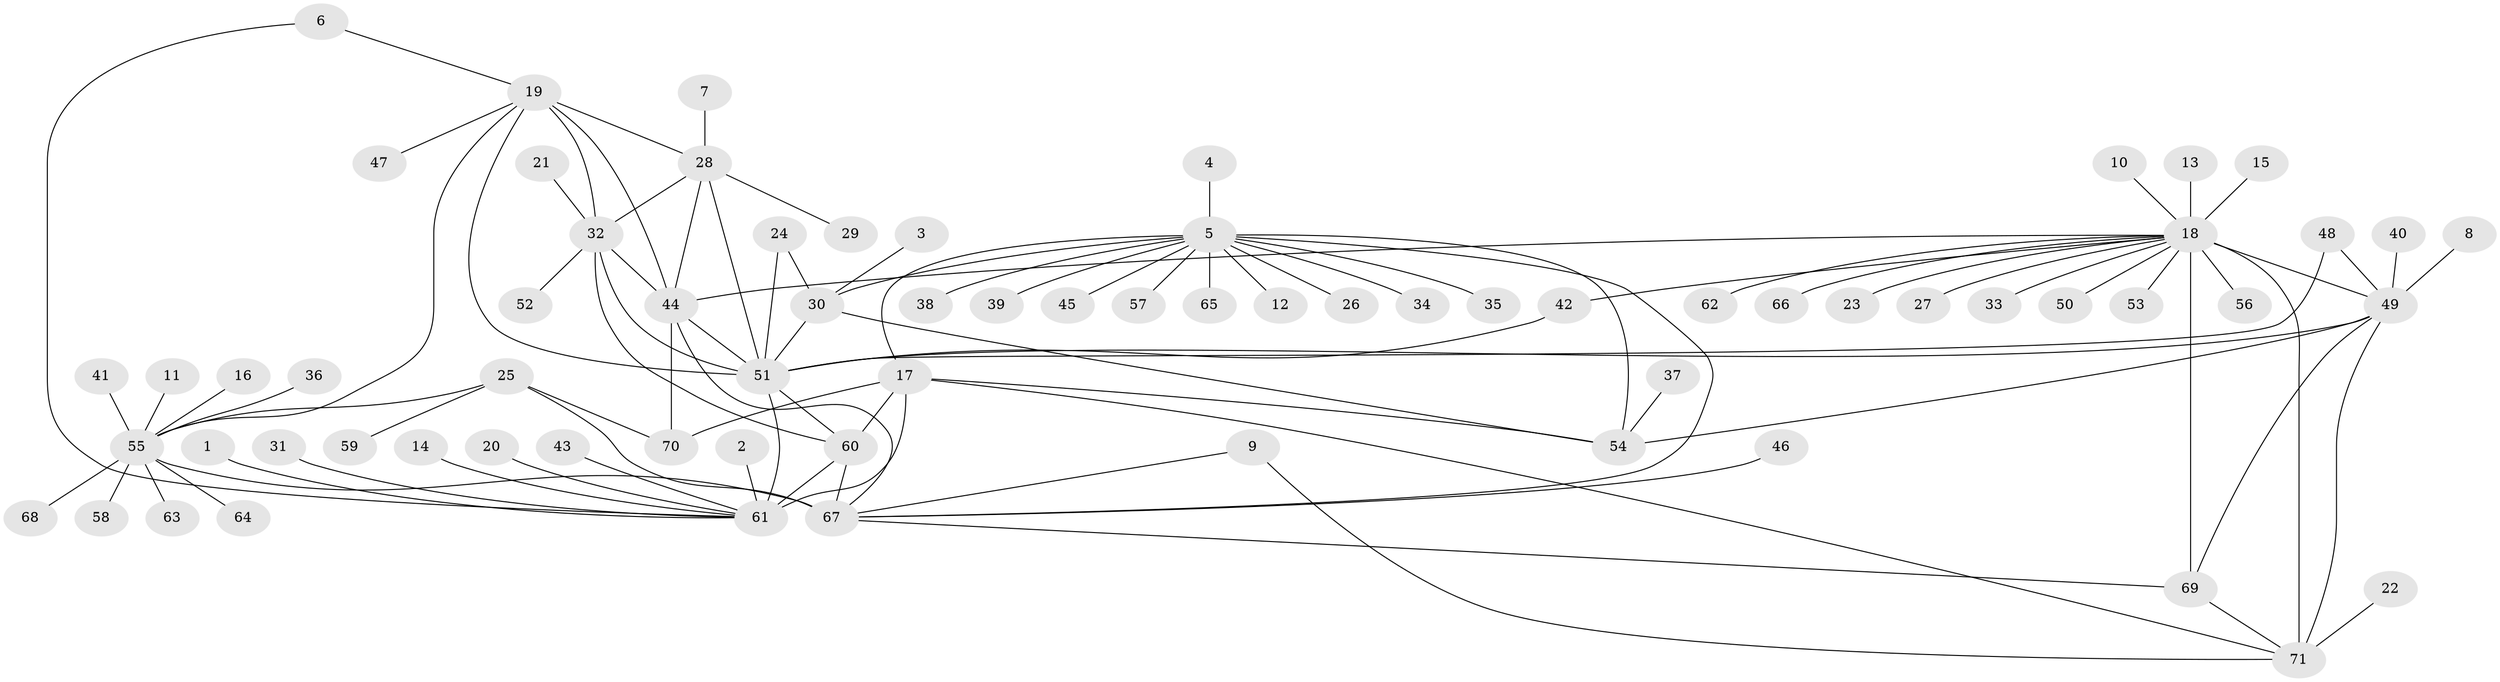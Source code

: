 // original degree distribution, {8: 0.028169014084507043, 12: 0.035211267605633804, 9: 0.056338028169014086, 13: 0.014084507042253521, 10: 0.035211267605633804, 7: 0.028169014084507043, 11: 0.028169014084507043, 14: 0.007042253521126761, 6: 0.014084507042253521, 1: 0.6126760563380281, 2: 0.11267605633802817, 3: 0.02112676056338028, 4: 0.007042253521126761}
// Generated by graph-tools (version 1.1) at 2025/02/03/09/25 03:02:37]
// undirected, 71 vertices, 100 edges
graph export_dot {
graph [start="1"]
  node [color=gray90,style=filled];
  1;
  2;
  3;
  4;
  5;
  6;
  7;
  8;
  9;
  10;
  11;
  12;
  13;
  14;
  15;
  16;
  17;
  18;
  19;
  20;
  21;
  22;
  23;
  24;
  25;
  26;
  27;
  28;
  29;
  30;
  31;
  32;
  33;
  34;
  35;
  36;
  37;
  38;
  39;
  40;
  41;
  42;
  43;
  44;
  45;
  46;
  47;
  48;
  49;
  50;
  51;
  52;
  53;
  54;
  55;
  56;
  57;
  58;
  59;
  60;
  61;
  62;
  63;
  64;
  65;
  66;
  67;
  68;
  69;
  70;
  71;
  1 -- 61 [weight=1.0];
  2 -- 61 [weight=1.0];
  3 -- 30 [weight=1.0];
  4 -- 5 [weight=1.0];
  5 -- 12 [weight=1.0];
  5 -- 17 [weight=1.0];
  5 -- 26 [weight=1.0];
  5 -- 30 [weight=5.0];
  5 -- 34 [weight=1.0];
  5 -- 35 [weight=1.0];
  5 -- 38 [weight=1.0];
  5 -- 39 [weight=1.0];
  5 -- 45 [weight=1.0];
  5 -- 54 [weight=5.0];
  5 -- 57 [weight=1.0];
  5 -- 65 [weight=1.0];
  5 -- 67 [weight=1.0];
  6 -- 19 [weight=1.0];
  6 -- 61 [weight=1.0];
  7 -- 28 [weight=1.0];
  8 -- 49 [weight=1.0];
  9 -- 67 [weight=1.0];
  9 -- 71 [weight=1.0];
  10 -- 18 [weight=1.0];
  11 -- 55 [weight=1.0];
  13 -- 18 [weight=1.0];
  14 -- 61 [weight=1.0];
  15 -- 18 [weight=1.0];
  16 -- 55 [weight=1.0];
  17 -- 54 [weight=1.0];
  17 -- 60 [weight=2.0];
  17 -- 61 [weight=8.0];
  17 -- 70 [weight=1.0];
  17 -- 71 [weight=1.0];
  18 -- 23 [weight=1.0];
  18 -- 27 [weight=1.0];
  18 -- 33 [weight=1.0];
  18 -- 42 [weight=1.0];
  18 -- 44 [weight=1.0];
  18 -- 49 [weight=4.0];
  18 -- 50 [weight=1.0];
  18 -- 53 [weight=1.0];
  18 -- 56 [weight=1.0];
  18 -- 62 [weight=1.0];
  18 -- 66 [weight=1.0];
  18 -- 69 [weight=4.0];
  18 -- 71 [weight=4.0];
  19 -- 28 [weight=2.0];
  19 -- 32 [weight=1.0];
  19 -- 44 [weight=2.0];
  19 -- 47 [weight=1.0];
  19 -- 51 [weight=2.0];
  19 -- 55 [weight=1.0];
  20 -- 61 [weight=1.0];
  21 -- 32 [weight=1.0];
  22 -- 71 [weight=1.0];
  24 -- 30 [weight=1.0];
  24 -- 51 [weight=1.0];
  25 -- 55 [weight=3.0];
  25 -- 59 [weight=1.0];
  25 -- 67 [weight=3.0];
  25 -- 70 [weight=1.0];
  28 -- 29 [weight=1.0];
  28 -- 32 [weight=2.0];
  28 -- 44 [weight=2.0];
  28 -- 51 [weight=4.0];
  30 -- 51 [weight=1.0];
  30 -- 54 [weight=1.0];
  31 -- 61 [weight=1.0];
  32 -- 44 [weight=1.0];
  32 -- 51 [weight=2.0];
  32 -- 52 [weight=1.0];
  32 -- 60 [weight=1.0];
  36 -- 55 [weight=1.0];
  37 -- 54 [weight=1.0];
  40 -- 49 [weight=1.0];
  41 -- 55 [weight=1.0];
  42 -- 51 [weight=1.0];
  43 -- 61 [weight=1.0];
  44 -- 51 [weight=2.0];
  44 -- 67 [weight=1.0];
  44 -- 70 [weight=1.0];
  46 -- 67 [weight=1.0];
  48 -- 49 [weight=1.0];
  48 -- 51 [weight=1.0];
  49 -- 51 [weight=1.0];
  49 -- 54 [weight=1.0];
  49 -- 69 [weight=1.0];
  49 -- 71 [weight=1.0];
  51 -- 60 [weight=1.0];
  51 -- 61 [weight=1.0];
  55 -- 58 [weight=1.0];
  55 -- 63 [weight=1.0];
  55 -- 64 [weight=1.0];
  55 -- 67 [weight=9.0];
  55 -- 68 [weight=1.0];
  60 -- 61 [weight=4.0];
  60 -- 67 [weight=1.0];
  67 -- 69 [weight=1.0];
  69 -- 71 [weight=1.0];
}
